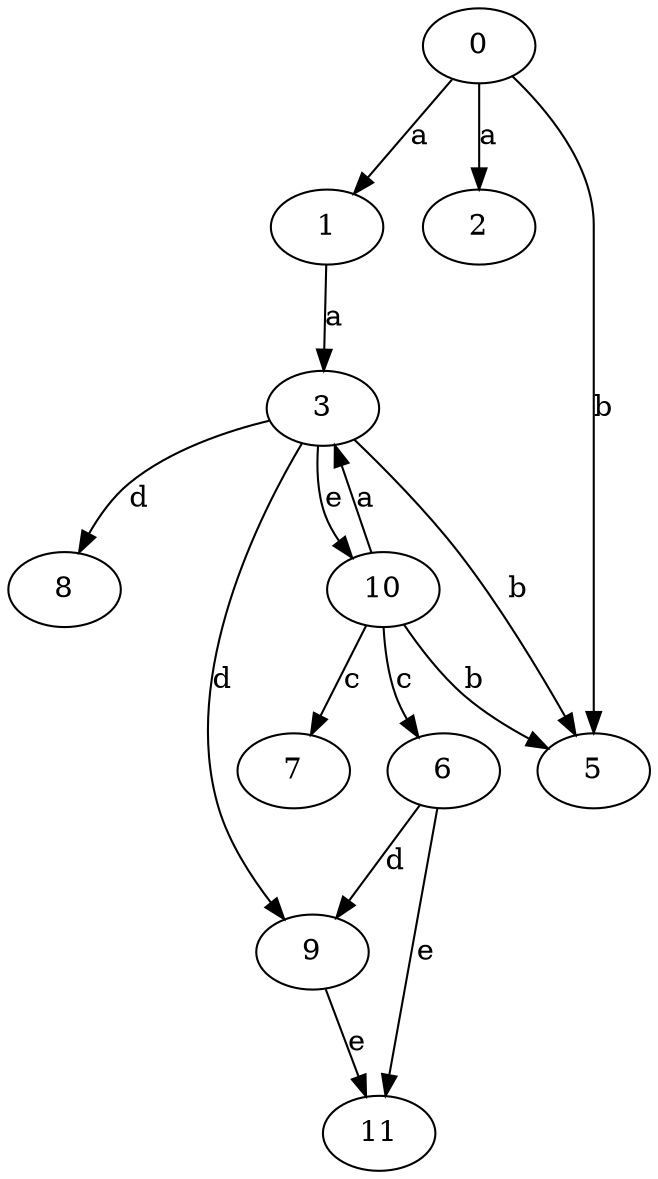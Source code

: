strict digraph  {
1;
2;
3;
5;
6;
7;
8;
0;
9;
10;
11;
1 -> 3  [label=a];
3 -> 5  [label=b];
3 -> 8  [label=d];
3 -> 9  [label=d];
3 -> 10  [label=e];
6 -> 9  [label=d];
6 -> 11  [label=e];
0 -> 1  [label=a];
0 -> 2  [label=a];
0 -> 5  [label=b];
9 -> 11  [label=e];
10 -> 3  [label=a];
10 -> 5  [label=b];
10 -> 6  [label=c];
10 -> 7  [label=c];
}

